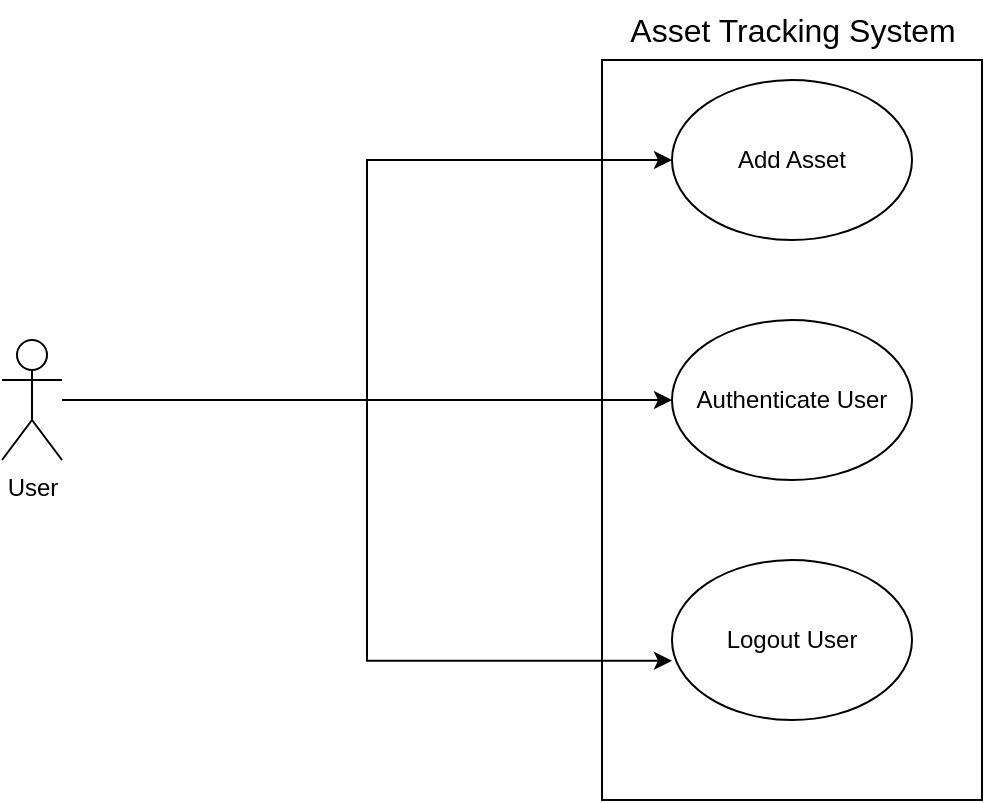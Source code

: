 <mxfile version="24.7.17">
  <diagram name="Page-1" id="b5lOJseK_sH6-5dRei7l">
    <mxGraphModel dx="1050" dy="621" grid="1" gridSize="10" guides="1" tooltips="1" connect="1" arrows="1" fold="1" page="1" pageScale="1" pageWidth="827" pageHeight="1169" math="0" shadow="0">
      <root>
        <mxCell id="0" />
        <mxCell id="1" parent="0" />
        <mxCell id="5cJZjPvlyaRLwFl49vr9-1" value="" style="rounded=0;whiteSpace=wrap;html=1;" vertex="1" parent="1">
          <mxGeometry x="340" y="40" width="190" height="370" as="geometry" />
        </mxCell>
        <mxCell id="5cJZjPvlyaRLwFl49vr9-3" value="Add Asset" style="ellipse;whiteSpace=wrap;html=1;" vertex="1" parent="1">
          <mxGeometry x="375" y="50" width="120" height="80" as="geometry" />
        </mxCell>
        <mxCell id="5cJZjPvlyaRLwFl49vr9-4" value="Authenticate User" style="ellipse;whiteSpace=wrap;html=1;" vertex="1" parent="1">
          <mxGeometry x="375" y="170" width="120" height="80" as="geometry" />
        </mxCell>
        <mxCell id="5cJZjPvlyaRLwFl49vr9-5" value="Logout User" style="ellipse;whiteSpace=wrap;html=1;" vertex="1" parent="1">
          <mxGeometry x="375" y="290" width="120" height="80" as="geometry" />
        </mxCell>
        <mxCell id="5cJZjPvlyaRLwFl49vr9-13" style="edgeStyle=orthogonalEdgeStyle;rounded=0;orthogonalLoop=1;jettySize=auto;html=1;entryX=0;entryY=0.5;entryDx=0;entryDy=0;" edge="1" parent="1" source="5cJZjPvlyaRLwFl49vr9-9" target="5cJZjPvlyaRLwFl49vr9-3">
          <mxGeometry relative="1" as="geometry" />
        </mxCell>
        <mxCell id="5cJZjPvlyaRLwFl49vr9-14" style="edgeStyle=orthogonalEdgeStyle;rounded=0;orthogonalLoop=1;jettySize=auto;html=1;entryX=0;entryY=0.5;entryDx=0;entryDy=0;" edge="1" parent="1" source="5cJZjPvlyaRLwFl49vr9-9" target="5cJZjPvlyaRLwFl49vr9-4">
          <mxGeometry relative="1" as="geometry">
            <Array as="points">
              <mxPoint x="370" y="210" />
            </Array>
          </mxGeometry>
        </mxCell>
        <mxCell id="5cJZjPvlyaRLwFl49vr9-9" value="User" style="shape=umlActor;verticalLabelPosition=bottom;verticalAlign=top;html=1;outlineConnect=0;" vertex="1" parent="1">
          <mxGeometry x="40" y="180" width="30" height="60" as="geometry" />
        </mxCell>
        <mxCell id="5cJZjPvlyaRLwFl49vr9-15" style="edgeStyle=orthogonalEdgeStyle;rounded=0;orthogonalLoop=1;jettySize=auto;html=1;entryX=0;entryY=0.63;entryDx=0;entryDy=0;entryPerimeter=0;" edge="1" parent="1" source="5cJZjPvlyaRLwFl49vr9-9" target="5cJZjPvlyaRLwFl49vr9-5">
          <mxGeometry relative="1" as="geometry" />
        </mxCell>
        <mxCell id="5cJZjPvlyaRLwFl49vr9-17" value="&lt;font style=&quot;font-size: 16px;&quot;&gt;Asset Tracking System&lt;/font&gt;" style="text;html=1;align=center;verticalAlign=middle;resizable=0;points=[];autosize=1;strokeColor=none;fillColor=none;" vertex="1" parent="1">
          <mxGeometry x="340" y="10" width="190" height="30" as="geometry" />
        </mxCell>
      </root>
    </mxGraphModel>
  </diagram>
</mxfile>
